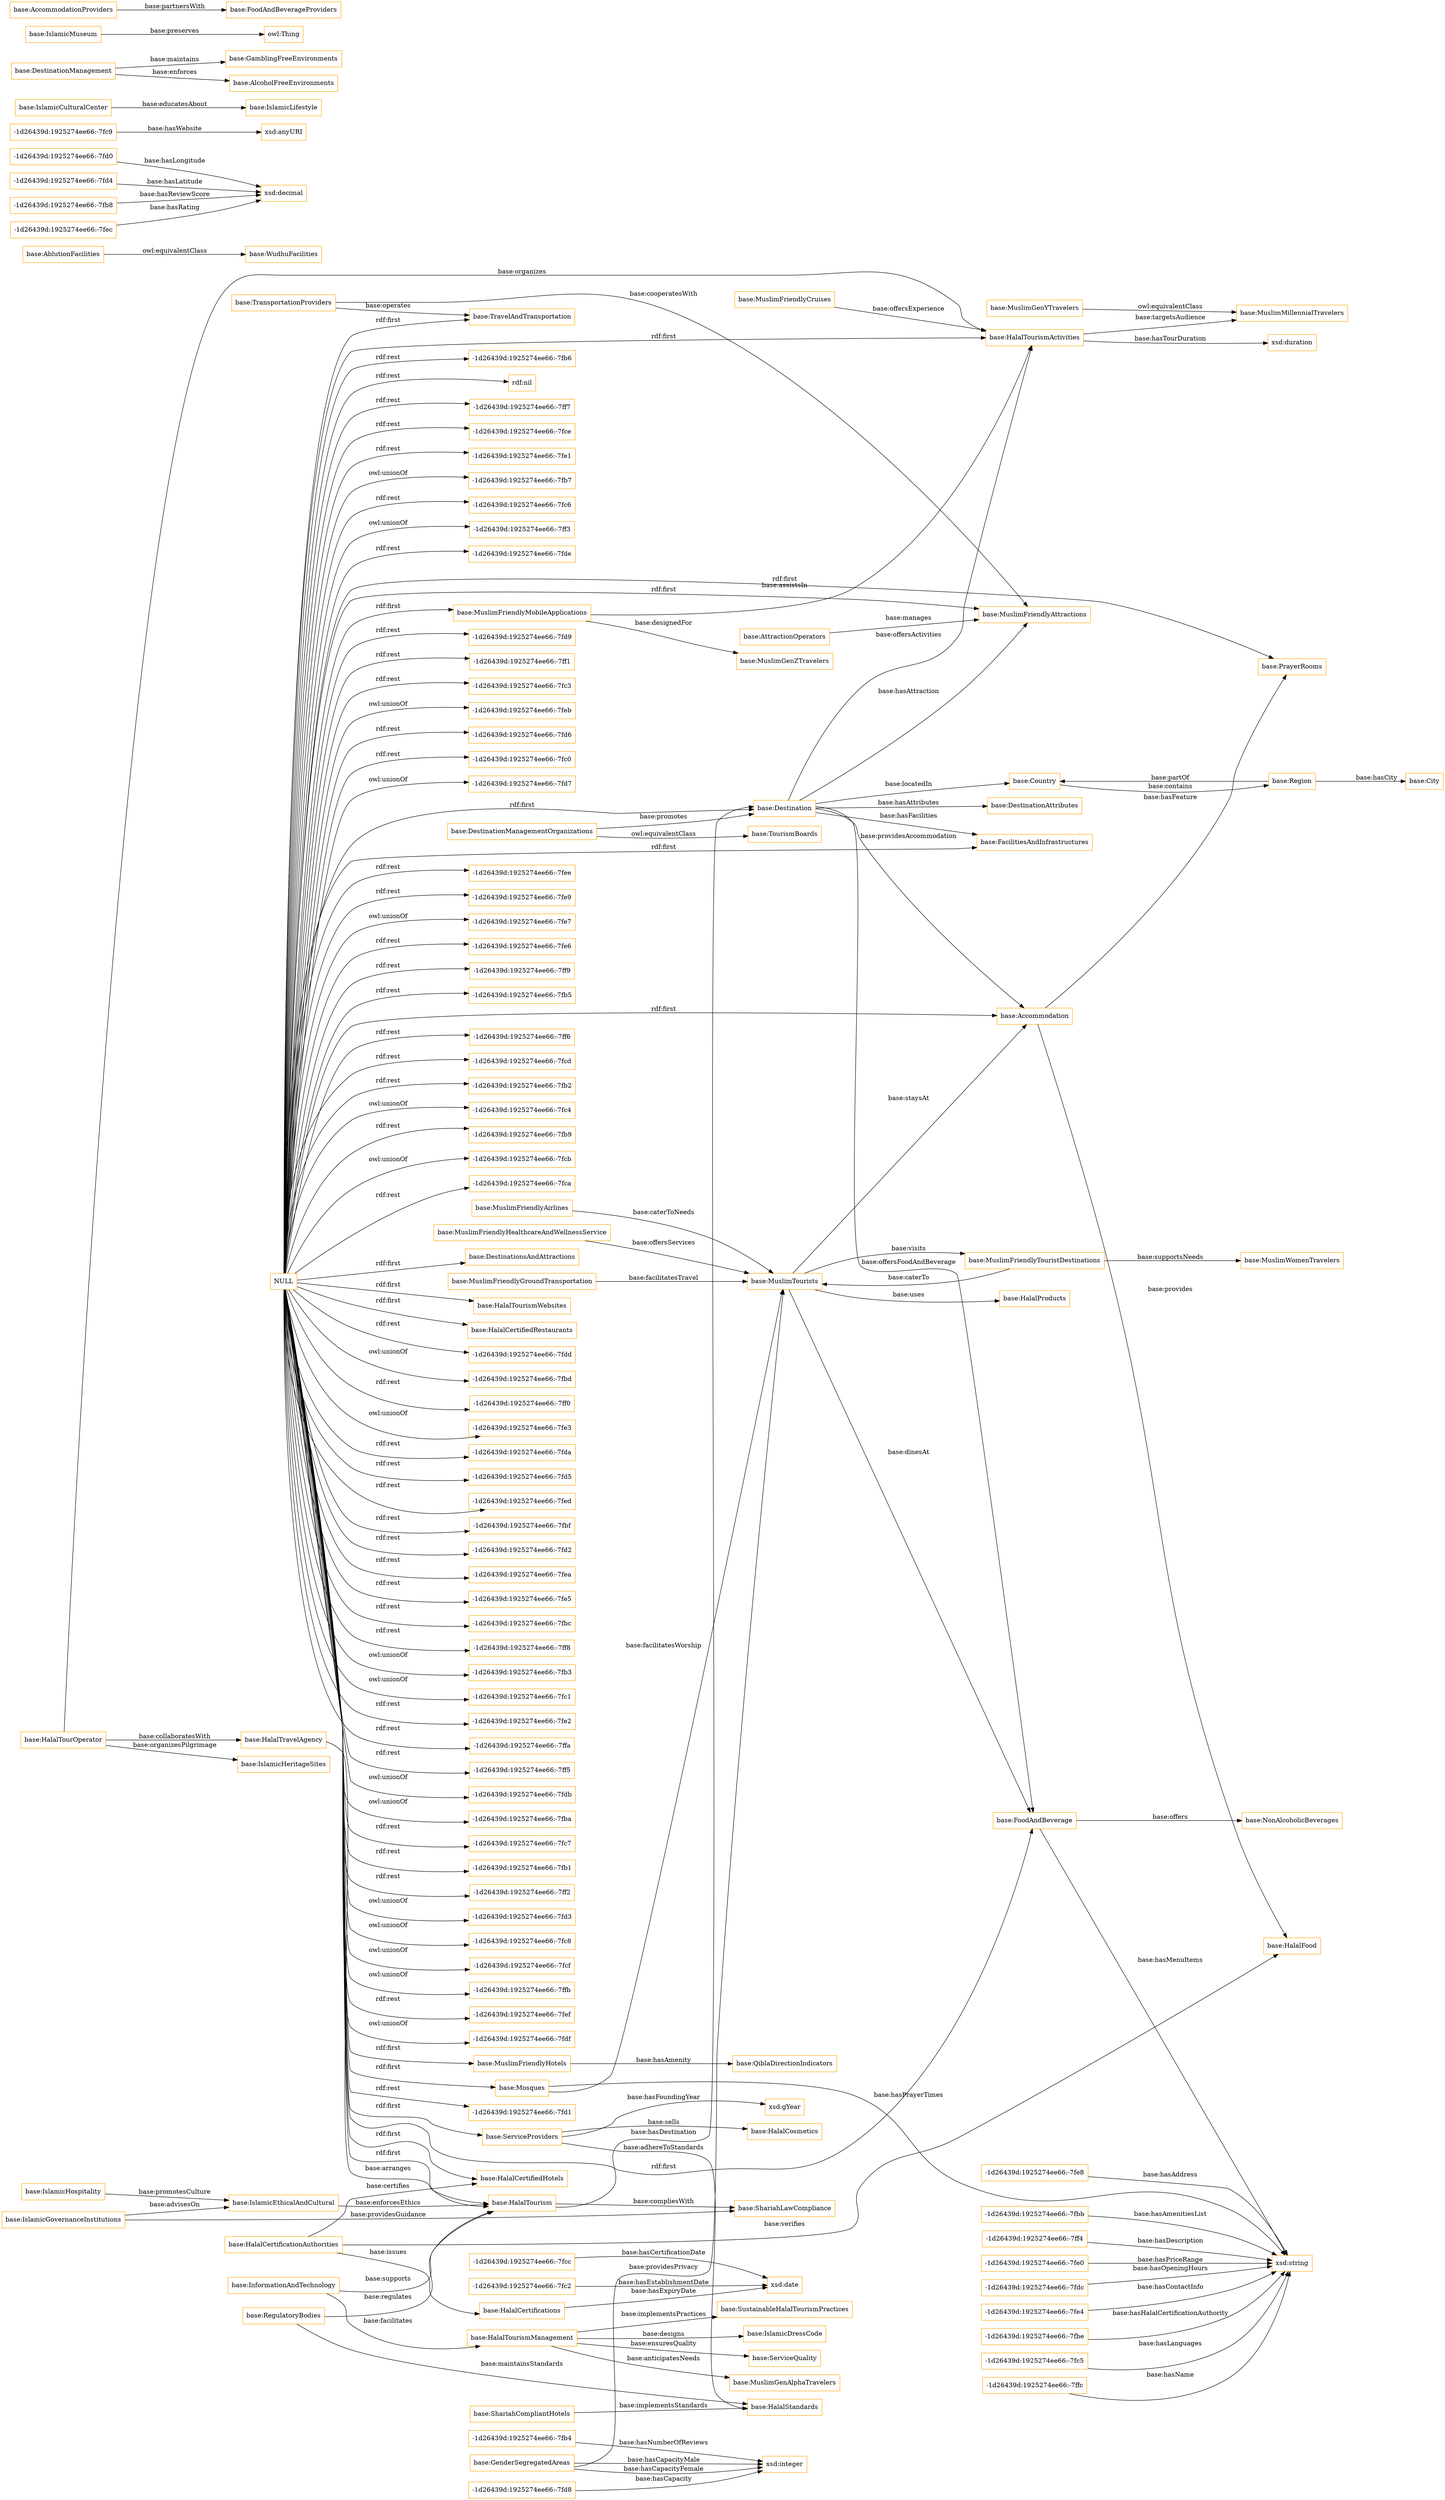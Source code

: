 digraph ar2dtool_diagram { 
rankdir=LR;
size="1501"
node [shape = rectangle, color="orange"]; "base:MuslimFriendlyCruises" "base:IslamicHeritageSites" "base:PrayerRooms" "base:Country" "base:FoodAndBeverage" "base:HalalTourismActivities" "-1d26439d:1925274ee66:-7fe4" "base:MuslimMillennialTravelers" "base:MuslimGenAlphaTravelers" "base:DestinationManagementOrganizations" "base:Destination" "-1d26439d:1925274ee66:-7fbe" "base:DestinationsAndAttractions" "base:FacilitiesAndInfrastructures" "base:SustainableHalalTourismPractices" "base:HalalFood" "base:AblutionFacilities" "-1d26439d:1925274ee66:-7fd0" "base:Mosques" "-1d26439d:1925274ee66:-7fd4" "base:TourismBoards" "base:MuslimFriendlyAttractions" "-1d26439d:1925274ee66:-7fc9" "base:MuslimFriendlyHotels" "-1d26439d:1925274ee66:-7fb8" "base:WudhuFacilities" "base:ServiceQuality" "base:IslamicGovernanceInstitutions" "-1d26439d:1925274ee66:-7fe8" "-1d26439d:1925274ee66:-7fdc" "base:IslamicEthicalAndCultural" "base:HalalCertifications" "base:InformationAndTechnology" "base:ShariahCompliantHotels" "base:HalalCertificationAuthorities" "base:MuslimWomenTravelers" "-1d26439d:1925274ee66:-7fc2" "-1d26439d:1925274ee66:-7fbb" "base:HalalTourOperator" "base:ShariahLawCompliance" "base:MuslimGenYTravelers" "base:MuslimFriendlyGroundTransportation" "base:HalalTravelAgency" "base:IslamicLifestyle" "base:DestinationManagement" "base:GamblingFreeEnvironments" "base:IslamicMuseum" "base:City" "base:GenderSegregatedAreas" "-1d26439d:1925274ee66:-7fd8" "base:AttractionOperators" "base:HalalTourismWebsites" "base:QiblaDirectionIndicators" "base:MuslimFriendlyMobileApplications" "base:MuslimTourists" "base:DestinationAttributes" "base:MuslimFriendlyAirlines" "base:HalalTourismManagement" "-1d26439d:1925274ee66:-7ff4" "-1d26439d:1925274ee66:-7fcc" "-1d26439d:1925274ee66:-7fec" "base:NonAlcoholicBeverages" "base:IslamicHospitality" "base:HalalProducts" "base:AlcoholFreeEnvironments" "base:Region" "base:MuslimGenZTravelers" "-1d26439d:1925274ee66:-7fe0" "base:Accommodation" "base:HalalCertifiedHotels" "base:MuslimFriendlyHealthcareAndWellnessService" "base:FoodAndBeverageProviders" "base:TransportationProviders" "base:IslamicDressCode" "base:HalalCosmetics" "-1d26439d:1925274ee66:-7fc5" "-1d26439d:1925274ee66:-7fb4" "base:AccommodationProviders" "base:MuslimFriendlyTouristDestinations" "base:HalalTourism" "base:TravelAndTransportation" "base:IslamicCulturalCenter" "base:HalalStandards" "base:HalalCertifiedRestaurants" "-1d26439d:1925274ee66:-7ffc" "base:ServiceProviders" "base:RegulatoryBodies" ; /*classes style*/
	"base:AblutionFacilities" -> "base:WudhuFacilities" [ label = "owl:equivalentClass" ];
	"NULL" -> "base:Accommodation" [ label = "rdf:first" ];
	"NULL" -> "-1d26439d:1925274ee66:-7fdd" [ label = "rdf:rest" ];
	"NULL" -> "-1d26439d:1925274ee66:-7fbd" [ label = "owl:unionOf" ];
	"NULL" -> "-1d26439d:1925274ee66:-7ff0" [ label = "rdf:rest" ];
	"NULL" -> "base:FoodAndBeverage" [ label = "rdf:first" ];
	"NULL" -> "-1d26439d:1925274ee66:-7fe3" [ label = "owl:unionOf" ];
	"NULL" -> "-1d26439d:1925274ee66:-7fda" [ label = "rdf:rest" ];
	"NULL" -> "-1d26439d:1925274ee66:-7fd5" [ label = "rdf:rest" ];
	"NULL" -> "base:TravelAndTransportation" [ label = "rdf:first" ];
	"NULL" -> "-1d26439d:1925274ee66:-7fed" [ label = "rdf:rest" ];
	"NULL" -> "-1d26439d:1925274ee66:-7fbf" [ label = "rdf:rest" ];
	"NULL" -> "-1d26439d:1925274ee66:-7fd2" [ label = "rdf:rest" ];
	"NULL" -> "base:MuslimFriendlyMobileApplications" [ label = "rdf:first" ];
	"NULL" -> "-1d26439d:1925274ee66:-7fea" [ label = "rdf:rest" ];
	"NULL" -> "-1d26439d:1925274ee66:-7fe5" [ label = "rdf:rest" ];
	"NULL" -> "-1d26439d:1925274ee66:-7fbc" [ label = "rdf:rest" ];
	"NULL" -> "-1d26439d:1925274ee66:-7ff8" [ label = "rdf:rest" ];
	"NULL" -> "-1d26439d:1925274ee66:-7fb3" [ label = "owl:unionOf" ];
	"NULL" -> "-1d26439d:1925274ee66:-7fc1" [ label = "owl:unionOf" ];
	"NULL" -> "-1d26439d:1925274ee66:-7fe2" [ label = "rdf:rest" ];
	"NULL" -> "-1d26439d:1925274ee66:-7ffa" [ label = "rdf:rest" ];
	"NULL" -> "-1d26439d:1925274ee66:-7ff5" [ label = "rdf:rest" ];
	"NULL" -> "-1d26439d:1925274ee66:-7fdb" [ label = "owl:unionOf" ];
	"NULL" -> "-1d26439d:1925274ee66:-7fba" [ label = "owl:unionOf" ];
	"NULL" -> "-1d26439d:1925274ee66:-7fc7" [ label = "rdf:rest" ];
	"NULL" -> "base:HalalTourismActivities" [ label = "rdf:first" ];
	"NULL" -> "base:HalalCertifiedRestaurants" [ label = "rdf:first" ];
	"NULL" -> "-1d26439d:1925274ee66:-7fb1" [ label = "rdf:rest" ];
	"NULL" -> "-1d26439d:1925274ee66:-7ff2" [ label = "rdf:rest" ];
	"NULL" -> "-1d26439d:1925274ee66:-7fd3" [ label = "owl:unionOf" ];
	"NULL" -> "-1d26439d:1925274ee66:-7fc8" [ label = "owl:unionOf" ];
	"NULL" -> "-1d26439d:1925274ee66:-7fcf" [ label = "owl:unionOf" ];
	"NULL" -> "-1d26439d:1925274ee66:-7ffb" [ label = "owl:unionOf" ];
	"NULL" -> "-1d26439d:1925274ee66:-7fef" [ label = "rdf:rest" ];
	"NULL" -> "-1d26439d:1925274ee66:-7fdf" [ label = "owl:unionOf" ];
	"NULL" -> "-1d26439d:1925274ee66:-7fd1" [ label = "rdf:rest" ];
	"NULL" -> "base:FacilitiesAndInfrastructures" [ label = "rdf:first" ];
	"NULL" -> "base:Destination" [ label = "rdf:first" ];
	"NULL" -> "-1d26439d:1925274ee66:-7fb6" [ label = "rdf:rest" ];
	"NULL" -> "rdf:nil" [ label = "rdf:rest" ];
	"NULL" -> "-1d26439d:1925274ee66:-7ff7" [ label = "rdf:rest" ];
	"NULL" -> "-1d26439d:1925274ee66:-7fce" [ label = "rdf:rest" ];
	"NULL" -> "-1d26439d:1925274ee66:-7fe1" [ label = "rdf:rest" ];
	"NULL" -> "-1d26439d:1925274ee66:-7fb7" [ label = "owl:unionOf" ];
	"NULL" -> "-1d26439d:1925274ee66:-7fc6" [ label = "rdf:rest" ];
	"NULL" -> "-1d26439d:1925274ee66:-7ff3" [ label = "owl:unionOf" ];
	"NULL" -> "base:MuslimFriendlyHotels" [ label = "rdf:first" ];
	"NULL" -> "base:PrayerRooms" [ label = "rdf:first" ];
	"NULL" -> "base:HalalTourismWebsites" [ label = "rdf:first" ];
	"NULL" -> "-1d26439d:1925274ee66:-7fde" [ label = "rdf:rest" ];
	"NULL" -> "-1d26439d:1925274ee66:-7fd9" [ label = "rdf:rest" ];
	"NULL" -> "-1d26439d:1925274ee66:-7ff1" [ label = "rdf:rest" ];
	"NULL" -> "base:HalalCertifiedHotels" [ label = "rdf:first" ];
	"NULL" -> "-1d26439d:1925274ee66:-7fc3" [ label = "rdf:rest" ];
	"NULL" -> "-1d26439d:1925274ee66:-7feb" [ label = "owl:unionOf" ];
	"NULL" -> "-1d26439d:1925274ee66:-7fd6" [ label = "rdf:rest" ];
	"NULL" -> "-1d26439d:1925274ee66:-7fc0" [ label = "rdf:rest" ];
	"NULL" -> "base:ServiceProviders" [ label = "rdf:first" ];
	"NULL" -> "-1d26439d:1925274ee66:-7fd7" [ label = "owl:unionOf" ];
	"NULL" -> "-1d26439d:1925274ee66:-7fee" [ label = "rdf:rest" ];
	"NULL" -> "-1d26439d:1925274ee66:-7fe9" [ label = "rdf:rest" ];
	"NULL" -> "-1d26439d:1925274ee66:-7fe7" [ label = "owl:unionOf" ];
	"NULL" -> "-1d26439d:1925274ee66:-7fe6" [ label = "rdf:rest" ];
	"NULL" -> "base:DestinationsAndAttractions" [ label = "rdf:first" ];
	"NULL" -> "base:Mosques" [ label = "rdf:first" ];
	"NULL" -> "-1d26439d:1925274ee66:-7ff9" [ label = "rdf:rest" ];
	"NULL" -> "base:MuslimFriendlyAttractions" [ label = "rdf:first" ];
	"NULL" -> "-1d26439d:1925274ee66:-7fb5" [ label = "rdf:rest" ];
	"NULL" -> "-1d26439d:1925274ee66:-7ff6" [ label = "rdf:rest" ];
	"NULL" -> "-1d26439d:1925274ee66:-7fcd" [ label = "rdf:rest" ];
	"NULL" -> "-1d26439d:1925274ee66:-7fb2" [ label = "rdf:rest" ];
	"NULL" -> "-1d26439d:1925274ee66:-7fc4" [ label = "owl:unionOf" ];
	"NULL" -> "base:HalalTourism" [ label = "rdf:first" ];
	"NULL" -> "-1d26439d:1925274ee66:-7fb9" [ label = "rdf:rest" ];
	"NULL" -> "-1d26439d:1925274ee66:-7fcb" [ label = "owl:unionOf" ];
	"NULL" -> "-1d26439d:1925274ee66:-7fca" [ label = "rdf:rest" ];
	"base:MuslimGenYTravelers" -> "base:MuslimMillennialTravelers" [ label = "owl:equivalentClass" ];
	"base:DestinationManagementOrganizations" -> "base:TourismBoards" [ label = "owl:equivalentClass" ];
	"base:ServiceProviders" -> "base:HalalCosmetics" [ label = "base:sells" ];
	"base:HalalTravelAgency" -> "base:HalalTourism" [ label = "base:arranges" ];
	"-1d26439d:1925274ee66:-7fe0" -> "xsd:string" [ label = "base:hasPriceRange" ];
	"-1d26439d:1925274ee66:-7ffc" -> "xsd:string" [ label = "base:hasName" ];
	"base:HalalCertificationAuthorities" -> "base:HalalCertifiedHotels" [ label = "base:certifies" ];
	"base:IslamicGovernanceInstitutions" -> "base:ShariahLawCompliance" [ label = "base:providesGuidance" ];
	"base:Destination" -> "base:HalalTourismActivities" [ label = "base:offersActivities" ];
	"base:MuslimTourists" -> "base:FoodAndBeverage" [ label = "base:dinesAt" ];
	"-1d26439d:1925274ee66:-7fc9" -> "xsd:anyURI" [ label = "base:hasWebsite" ];
	"-1d26439d:1925274ee66:-7fec" -> "xsd:decimal" [ label = "base:hasRating" ];
	"base:Mosques" -> "xsd:string" [ label = "base:hasPrayerTimes" ];
	"base:ServiceProviders" -> "base:HalalStandards" [ label = "base:adhereToStandards" ];
	"base:MuslimFriendlyMobileApplications" -> "base:HalalTourismActivities" [ label = "base:assistsIn" ];
	"-1d26439d:1925274ee66:-7fc5" -> "xsd:string" [ label = "base:hasLanguages" ];
	"-1d26439d:1925274ee66:-7ff4" -> "xsd:string" [ label = "base:hasDescription" ];
	"base:FoodAndBeverage" -> "base:NonAlcoholicBeverages" [ label = "base:offers" ];
	"base:ShariahCompliantHotels" -> "base:HalalStandards" [ label = "base:implementsStandards" ];
	"base:HalalTourismManagement" -> "base:IslamicDressCode" [ label = "base:designs" ];
	"-1d26439d:1925274ee66:-7fb8" -> "xsd:decimal" [ label = "base:hasReviewScore" ];
	"base:Region" -> "base:City" [ label = "base:hasCity" ];
	"base:MuslimFriendlyMobileApplications" -> "base:MuslimGenZTravelers" [ label = "base:designedFor" ];
	"-1d26439d:1925274ee66:-7fd8" -> "xsd:integer" [ label = "base:hasCapacity" ];
	"base:MuslimTourists" -> "base:HalalProducts" [ label = "base:uses" ];
	"base:Destination" -> "base:FoodAndBeverage" [ label = "base:offersFoodAndBeverage" ];
	"base:HalalTourismManagement" -> "base:SustainableHalalTourismPractices" [ label = "base:implementsPractices" ];
	"base:IslamicMuseum" -> "owl:Thing" [ label = "base:preserves" ];
	"-1d26439d:1925274ee66:-7fcc" -> "xsd:date" [ label = "base:hasCertificationDate" ];
	"base:Destination" -> "base:Accommodation" [ label = "base:providesAccommodation" ];
	"-1d26439d:1925274ee66:-7fd4" -> "xsd:decimal" [ label = "base:hasLatitude" ];
	"base:Accommodation" -> "base:HalalFood" [ label = "base:provides" ];
	"base:TransportationProviders" -> "base:TravelAndTransportation" [ label = "base:operates" ];
	"base:IslamicEthicalAndCultural" -> "base:HalalTourism" [ label = "base:enforcesEthics" ];
	"base:GenderSegregatedAreas" -> "xsd:integer" [ label = "base:hasCapacityMale" ];
	"base:MuslimFriendlyHotels" -> "base:QiblaDirectionIndicators" [ label = "base:hasAmenity" ];
	"base:GenderSegregatedAreas" -> "base:MuslimTourists" [ label = "base:providesPrivacy" ];
	"-1d26439d:1925274ee66:-7fb4" -> "xsd:integer" [ label = "base:hasNumberOfReviews" ];
	"base:Destination" -> "base:DestinationAttributes" [ label = "base:hasAttributes" ];
	"base:InformationAndTechnology" -> "base:HalalTourismManagement" [ label = "base:facilitates" ];
	"base:TransportationProviders" -> "base:MuslimFriendlyAttractions" [ label = "base:cooperatesWith" ];
	"base:HalalTourismActivities" -> "base:MuslimMillennialTravelers" [ label = "base:targetsAudience" ];
	"base:MuslimFriendlyTouristDestinations" -> "base:MuslimWomenTravelers" [ label = "base:supportsNeeds" ];
	"base:HalalTourOperator" -> "base:IslamicHeritageSites" [ label = "base:organizesPilgrimage" ];
	"base:Destination" -> "base:Country" [ label = "base:locatedIn" ];
	"base:MuslimFriendlyGroundTransportation" -> "base:MuslimTourists" [ label = "base:facilitatesTravel" ];
	"base:RegulatoryBodies" -> "base:HalalStandards" [ label = "base:maintainsStandards" ];
	"base:HalalTourismActivities" -> "xsd:duration" [ label = "base:hasTourDuration" ];
	"base:IslamicCulturalCenter" -> "base:IslamicLifestyle" [ label = "base:educatesAbout" ];
	"base:DestinationManagement" -> "base:AlcoholFreeEnvironments" [ label = "base:enforces" ];
	"-1d26439d:1925274ee66:-7fbe" -> "xsd:string" [ label = "base:hasHalalCertificationAuthority" ];
	"base:Mosques" -> "base:MuslimTourists" [ label = "base:facilitatesWorship" ];
	"base:Region" -> "base:Country" [ label = "base:partOf" ];
	"base:HalalCertifications" -> "xsd:date" [ label = "base:hasExpiryDate" ];
	"base:MuslimFriendlyHealthcareAndWellnessService" -> "base:MuslimTourists" [ label = "base:offersServices" ];
	"-1d26439d:1925274ee66:-7fbb" -> "xsd:string" [ label = "base:hasAmenitiesList" ];
	"-1d26439d:1925274ee66:-7fd0" -> "xsd:decimal" [ label = "base:hasLongitude" ];
	"base:AttractionOperators" -> "base:MuslimFriendlyAttractions" [ label = "base:manages" ];
	"base:Accommodation" -> "base:PrayerRooms" [ label = "base:hasFeature" ];
	"base:Destination" -> "base:FacilitiesAndInfrastructures" [ label = "base:hasFacilities" ];
	"base:DestinationManagement" -> "base:GamblingFreeEnvironments" [ label = "base:maintains" ];
	"base:MuslimFriendlyCruises" -> "base:HalalTourismActivities" [ label = "base:offersExperience" ];
	"base:ServiceProviders" -> "xsd:gYear" [ label = "base:hasFoundingYear" ];
	"base:HalalCertificationAuthorities" -> "base:HalalFood" [ label = "base:verifies" ];
	"-1d26439d:1925274ee66:-7fe8" -> "xsd:string" [ label = "base:hasAddress" ];
	"-1d26439d:1925274ee66:-7fdc" -> "xsd:string" [ label = "base:hasOpeningHours" ];
	"base:FoodAndBeverage" -> "xsd:string" [ label = "base:hasMenuItems" ];
	"base:MuslimFriendlyAirlines" -> "base:MuslimTourists" [ label = "base:caterToNeeds" ];
	"base:MuslimTourists" -> "base:MuslimFriendlyTouristDestinations" [ label = "base:visits" ];
	"base:Country" -> "base:Region" [ label = "base:contains" ];
	"base:Destination" -> "base:MuslimFriendlyAttractions" [ label = "base:hasAttraction" ];
	"base:HalalTourism" -> "base:ShariahLawCompliance" [ label = "base:compliesWith" ];
	"base:DestinationManagementOrganizations" -> "base:Destination" [ label = "base:promotes" ];
	"base:HalalTourismManagement" -> "base:MuslimGenAlphaTravelers" [ label = "base:anticipatesNeeds" ];
	"-1d26439d:1925274ee66:-7fc2" -> "xsd:date" [ label = "base:hasEstablishmentDate" ];
	"base:MuslimFriendlyTouristDestinations" -> "base:MuslimTourists" [ label = "base:caterTo" ];
	"base:HalalTourOperator" -> "base:HalalTourismActivities" [ label = "base:organizes" ];
	"base:IslamicGovernanceInstitutions" -> "base:IslamicEthicalAndCultural" [ label = "base:advisesOn" ];
	"base:HalalCertificationAuthorities" -> "base:HalalCertifications" [ label = "base:issues" ];
	"base:GenderSegregatedAreas" -> "xsd:integer" [ label = "base:hasCapacityFemale" ];
	"base:AccommodationProviders" -> "base:FoodAndBeverageProviders" [ label = "base:partnersWith" ];
	"base:MuslimTourists" -> "base:Accommodation" [ label = "base:staysAt" ];
	"base:InformationAndTechnology" -> "base:HalalTourism" [ label = "base:supports" ];
	"-1d26439d:1925274ee66:-7fe4" -> "xsd:string" [ label = "base:hasContactInfo" ];
	"base:HalalTourOperator" -> "base:HalalTravelAgency" [ label = "base:collaboratesWith" ];
	"base:IslamicHospitality" -> "base:IslamicEthicalAndCultural" [ label = "base:promotesCulture" ];
	"base:HalalTourismManagement" -> "base:ServiceQuality" [ label = "base:ensuresQuality" ];
	"base:HalalTourism" -> "base:Destination" [ label = "base:hasDestination" ];
	"base:RegulatoryBodies" -> "base:HalalTourism" [ label = "base:regulates" ];

}
